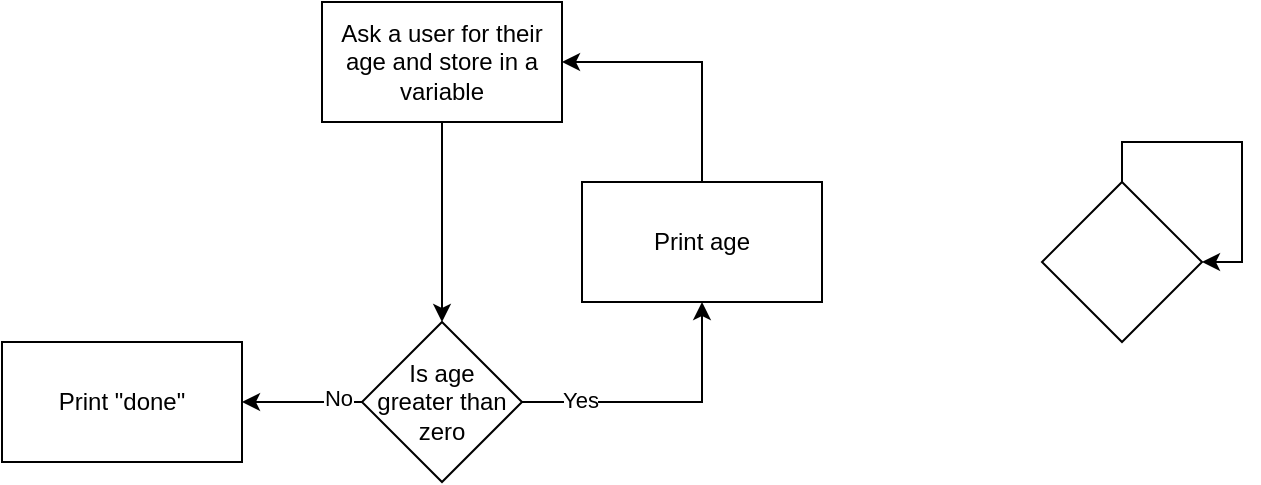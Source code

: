 <mxfile version="26.0.14">
  <diagram name="Page-1" id="6apX6kV-P5iHDS8OCSDT">
    <mxGraphModel dx="916" dy="389" grid="1" gridSize="10" guides="1" tooltips="1" connect="1" arrows="1" fold="1" page="1" pageScale="1" pageWidth="850" pageHeight="1100" math="0" shadow="0">
      <root>
        <mxCell id="0" />
        <mxCell id="1" parent="0" />
        <mxCell id="imCdY2mwkBaOWQNTtYY9-3" style="edgeStyle=orthogonalEdgeStyle;rounded=0;orthogonalLoop=1;jettySize=auto;html=1;" edge="1" parent="1" source="imCdY2mwkBaOWQNTtYY9-1" target="imCdY2mwkBaOWQNTtYY9-2">
          <mxGeometry relative="1" as="geometry" />
        </mxCell>
        <mxCell id="imCdY2mwkBaOWQNTtYY9-1" value="Ask a user for their age and store in a variable" style="rounded=0;whiteSpace=wrap;html=1;" vertex="1" parent="1">
          <mxGeometry x="250" y="80" width="120" height="60" as="geometry" />
        </mxCell>
        <mxCell id="imCdY2mwkBaOWQNTtYY9-11" style="edgeStyle=orthogonalEdgeStyle;rounded=0;orthogonalLoop=1;jettySize=auto;html=1;entryX=0.5;entryY=1;entryDx=0;entryDy=0;" edge="1" parent="1" source="imCdY2mwkBaOWQNTtYY9-2" target="imCdY2mwkBaOWQNTtYY9-10">
          <mxGeometry relative="1" as="geometry" />
        </mxCell>
        <mxCell id="imCdY2mwkBaOWQNTtYY9-17" value="Yes" style="edgeLabel;html=1;align=center;verticalAlign=middle;resizable=0;points=[];" vertex="1" connectable="0" parent="imCdY2mwkBaOWQNTtYY9-11">
          <mxGeometry x="-0.593" y="1" relative="1" as="geometry">
            <mxPoint as="offset" />
          </mxGeometry>
        </mxCell>
        <mxCell id="imCdY2mwkBaOWQNTtYY9-16" value="" style="edgeStyle=orthogonalEdgeStyle;rounded=0;orthogonalLoop=1;jettySize=auto;html=1;" edge="1" parent="1" source="imCdY2mwkBaOWQNTtYY9-2" target="imCdY2mwkBaOWQNTtYY9-15">
          <mxGeometry relative="1" as="geometry" />
        </mxCell>
        <mxCell id="imCdY2mwkBaOWQNTtYY9-18" value="No" style="edgeLabel;html=1;align=center;verticalAlign=middle;resizable=0;points=[];" vertex="1" connectable="0" parent="imCdY2mwkBaOWQNTtYY9-16">
          <mxGeometry x="-0.59" y="-2" relative="1" as="geometry">
            <mxPoint as="offset" />
          </mxGeometry>
        </mxCell>
        <mxCell id="imCdY2mwkBaOWQNTtYY9-2" value="Is age&lt;br&gt;greater than zero" style="rhombus;whiteSpace=wrap;html=1;" vertex="1" parent="1">
          <mxGeometry x="270" y="240" width="80" height="80" as="geometry" />
        </mxCell>
        <mxCell id="imCdY2mwkBaOWQNTtYY9-6" value="" style="rhombus;whiteSpace=wrap;html=1;" vertex="1" parent="1">
          <mxGeometry x="610" y="170" width="80" height="80" as="geometry" />
        </mxCell>
        <mxCell id="imCdY2mwkBaOWQNTtYY9-7" style="edgeStyle=orthogonalEdgeStyle;rounded=0;orthogonalLoop=1;jettySize=auto;html=1;entryX=1;entryY=0.5;entryDx=0;entryDy=0;" edge="1" parent="1" source="imCdY2mwkBaOWQNTtYY9-6" target="imCdY2mwkBaOWQNTtYY9-6">
          <mxGeometry relative="1" as="geometry" />
        </mxCell>
        <mxCell id="imCdY2mwkBaOWQNTtYY9-10" value="Print age" style="rounded=0;whiteSpace=wrap;html=1;" vertex="1" parent="1">
          <mxGeometry x="380" y="170" width="120" height="60" as="geometry" />
        </mxCell>
        <mxCell id="imCdY2mwkBaOWQNTtYY9-13" value="" style="endArrow=classic;html=1;rounded=0;exitX=0.5;exitY=0;exitDx=0;exitDy=0;" edge="1" parent="1" source="imCdY2mwkBaOWQNTtYY9-10">
          <mxGeometry width="50" height="50" relative="1" as="geometry">
            <mxPoint x="450" y="110" as="sourcePoint" />
            <mxPoint x="370" y="110" as="targetPoint" />
            <Array as="points">
              <mxPoint x="440" y="110" />
            </Array>
          </mxGeometry>
        </mxCell>
        <mxCell id="imCdY2mwkBaOWQNTtYY9-15" value="Print &quot;done&quot;" style="whiteSpace=wrap;html=1;" vertex="1" parent="1">
          <mxGeometry x="90" y="250" width="120" height="60" as="geometry" />
        </mxCell>
      </root>
    </mxGraphModel>
  </diagram>
</mxfile>
